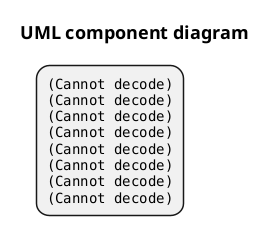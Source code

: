 @startmindmap
title =  UML component diagram
*:<img:images/img.png>
<img:images/img_1.png>
<img:images/img_2.png>
<img:images/img_3.png>
<img:images/img_4.png>
<img:images/img_5.png>
<img:images/img_6.png>
<img:images/img_7.png>;
@endmindmap